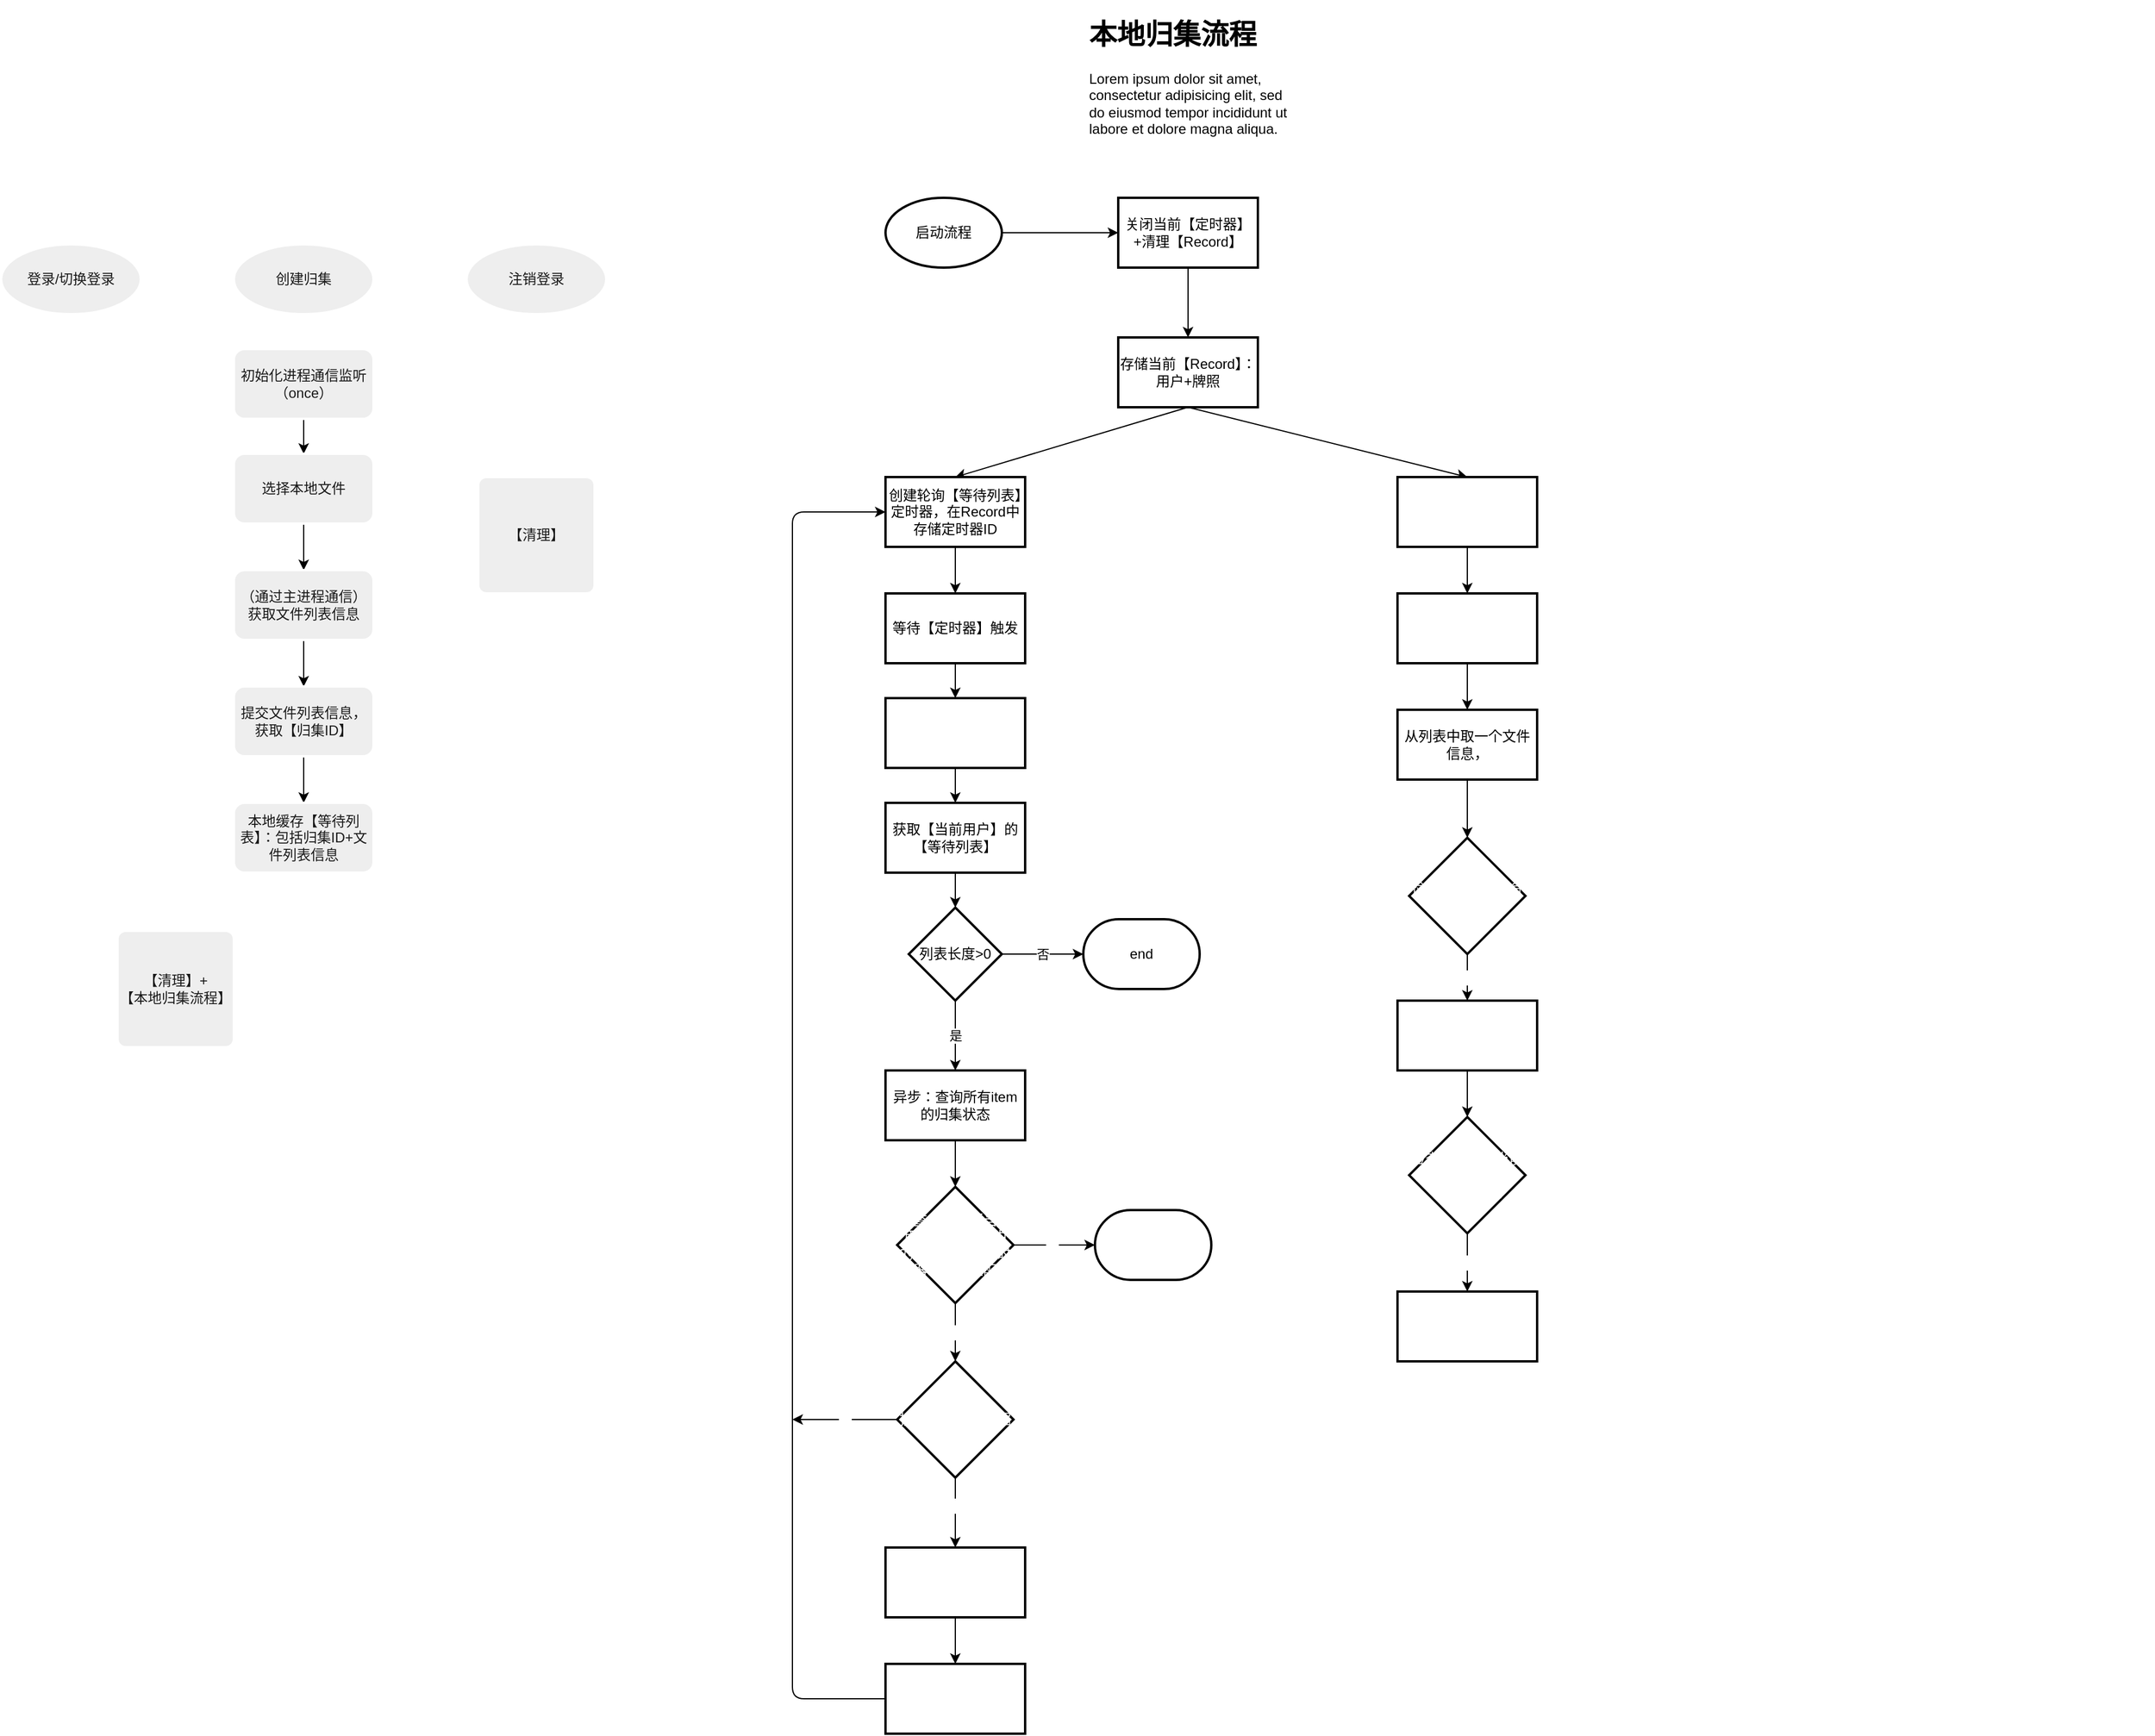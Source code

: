 <mxfile>
    <diagram id="yc0IzqEK58tRtfggVM6u" name="第 1 页">
        <mxGraphModel dx="1808" dy="1973" grid="1" gridSize="10" guides="1" tooltips="1" connect="1" arrows="1" fold="1" page="1" pageScale="1" pageWidth="827" pageHeight="1169" math="0" shadow="0">
            <root>
                <mxCell id="0"/>
                <mxCell id="1" parent="0"/>
                <mxCell id="62" style="edgeStyle=none;html=1;fontColor=#FFFFFF;" edge="1" parent="1" source="2" target="60">
                    <mxGeometry relative="1" as="geometry"/>
                </mxCell>
                <mxCell id="2" value="启动流程" style="strokeWidth=2;html=1;shape=mxgraph.flowchart.start_1;whiteSpace=wrap;" vertex="1" parent="1">
                    <mxGeometry x="80" y="160" width="100" height="60" as="geometry"/>
                </mxCell>
                <mxCell id="3" value="&lt;h1&gt;本地归集流程&lt;/h1&gt;&lt;p&gt;Lorem ipsum dolor sit amet, consectetur adipisicing elit, sed do eiusmod tempor incididunt ut labore et dolore magna aliqua.&lt;/p&gt;" style="text;html=1;strokeColor=none;fillColor=none;spacing=5;spacingTop=-20;whiteSpace=wrap;overflow=hidden;rounded=0;" vertex="1" parent="1">
                    <mxGeometry x="250" width="190" height="120" as="geometry"/>
                </mxCell>
                <mxCell id="36" style="edgeStyle=none;html=1;exitX=0.5;exitY=1;exitDx=0;exitDy=0;entryX=0.5;entryY=0;entryDx=0;entryDy=0;" edge="1" parent="1" source="4" target="7">
                    <mxGeometry relative="1" as="geometry"/>
                </mxCell>
                <mxCell id="59" style="edgeStyle=none;html=1;exitX=0.5;exitY=1;exitDx=0;exitDy=0;entryX=0.5;entryY=0;entryDx=0;entryDy=0;fontColor=#FFFFFF;" edge="1" parent="1" source="4" target="37">
                    <mxGeometry relative="1" as="geometry"/>
                </mxCell>
                <mxCell id="4" value="存储当前【Record】：用户+牌照" style="whiteSpace=wrap;html=1;strokeWidth=2;" vertex="1" parent="1">
                    <mxGeometry x="280" y="280" width="120" height="60" as="geometry"/>
                </mxCell>
                <mxCell id="10" value="" style="edgeStyle=none;html=1;" edge="1" parent="1" source="7" target="77">
                    <mxGeometry relative="1" as="geometry"/>
                </mxCell>
                <mxCell id="7" value="创建轮询【等待列表】定时器，在Record中存储定时器ID" style="whiteSpace=wrap;html=1;strokeWidth=2;" vertex="1" parent="1">
                    <mxGeometry x="80" y="400" width="120" height="60" as="geometry"/>
                </mxCell>
                <mxCell id="13" value="" style="edgeStyle=none;html=1;startArrow=none;" edge="1" parent="1" source="9" target="12">
                    <mxGeometry relative="1" as="geometry">
                        <mxPoint x="150" y="610" as="sourcePoint"/>
                    </mxGeometry>
                </mxCell>
                <mxCell id="41" value="否" style="edgeStyle=none;html=1;" edge="1" parent="1" source="12" target="40">
                    <mxGeometry relative="1" as="geometry"/>
                </mxCell>
                <mxCell id="43" value="是" style="edgeStyle=none;html=1;" edge="1" parent="1" source="12" target="42">
                    <mxGeometry relative="1" as="geometry"/>
                </mxCell>
                <mxCell id="12" value="列表长度&amp;gt;0" style="rhombus;whiteSpace=wrap;html=1;strokeWidth=2;" vertex="1" parent="1">
                    <mxGeometry x="100" y="770" width="80" height="80" as="geometry"/>
                </mxCell>
                <mxCell id="15" value="" style="edgeStyle=orthogonalEdgeStyle;rounded=1;orthogonalLoop=1;jettySize=auto;html=1;labelBackgroundColor=none;strokeColor=#FFFFFF;fontColor=default;" edge="1" parent="1" source="16" target="18">
                    <mxGeometry relative="1" as="geometry"/>
                </mxCell>
                <mxCell id="16" value="创建归集" style="strokeWidth=2;html=1;shape=mxgraph.flowchart.start_1;whiteSpace=wrap;rounded=1;labelBackgroundColor=none;fillColor=#EEEEEE;strokeColor=#FFFFFF;fontColor=#1A1A1A;" vertex="1" parent="1">
                    <mxGeometry x="-480" y="200" width="120" height="60" as="geometry"/>
                </mxCell>
                <mxCell id="17" value="登录/切换登录" style="strokeWidth=2;html=1;shape=mxgraph.flowchart.start_1;whiteSpace=wrap;rounded=1;labelBackgroundColor=none;fillColor=#EEEEEE;strokeColor=#FFFFFF;fontColor=#1A1A1A;" vertex="1" parent="1">
                    <mxGeometry x="-680" y="200" width="120" height="60" as="geometry"/>
                </mxCell>
                <mxCell id="27" value="" style="edgeStyle=none;html=1;" edge="1" parent="1" source="18" target="26">
                    <mxGeometry relative="1" as="geometry"/>
                </mxCell>
                <mxCell id="18" value="初始化进程通信监听（once）" style="whiteSpace=wrap;html=1;strokeWidth=2;rounded=1;labelBackgroundColor=none;fillColor=#EEEEEE;strokeColor=#FFFFFF;fontColor=#1A1A1A;" vertex="1" parent="1">
                    <mxGeometry x="-480" y="290" width="120" height="60" as="geometry"/>
                </mxCell>
                <mxCell id="21" value="【清理】+&lt;br&gt;【本地归集流程】" style="rounded=1;whiteSpace=wrap;html=1;absoluteArcSize=1;arcSize=14;strokeWidth=2;align=center;labelBackgroundColor=none;fillColor=#EEEEEE;strokeColor=#FFFFFF;fontColor=#1A1A1A;" vertex="1" parent="1">
                    <mxGeometry x="-580" y="790" width="100" height="100" as="geometry"/>
                </mxCell>
                <mxCell id="22" style="edgeStyle=orthogonalEdgeStyle;rounded=1;orthogonalLoop=1;jettySize=auto;html=1;align=center;labelBackgroundColor=none;strokeColor=#FFFFFF;fontColor=default;" edge="1" parent="1" source="23" target="24">
                    <mxGeometry relative="1" as="geometry"/>
                </mxCell>
                <mxCell id="23" value="注销登录" style="strokeWidth=2;html=1;shape=mxgraph.flowchart.start_1;whiteSpace=wrap;rounded=1;labelBackgroundColor=none;fillColor=#EEEEEE;strokeColor=#FFFFFF;fontColor=#1A1A1A;" vertex="1" parent="1">
                    <mxGeometry x="-280" y="200" width="120" height="60" as="geometry"/>
                </mxCell>
                <mxCell id="24" value="【清理】" style="rounded=1;whiteSpace=wrap;html=1;absoluteArcSize=1;arcSize=14;strokeWidth=2;align=center;labelBackgroundColor=none;fillColor=#EEEEEE;strokeColor=#FFFFFF;fontColor=#1A1A1A;" vertex="1" parent="1">
                    <mxGeometry x="-270" y="400" width="100" height="100" as="geometry"/>
                </mxCell>
                <mxCell id="25" value="&lt;h1&gt;【本地归集流程】触发场景&lt;/h1&gt;&lt;p&gt;1.登录/切换用户；2.创建归集；3.注销登录&lt;/p&gt;" style="text;html=1;strokeColor=none;fillColor=none;spacing=5;spacingTop=-20;whiteSpace=wrap;overflow=hidden;rounded=1;align=center;labelBackgroundColor=none;fontColor=#FFFFFF;" vertex="1" parent="1">
                    <mxGeometry x="-630" width="450" height="90" as="geometry"/>
                </mxCell>
                <mxCell id="30" value="" style="edgeStyle=none;html=1;" edge="1" parent="1" source="26" target="29">
                    <mxGeometry relative="1" as="geometry"/>
                </mxCell>
                <mxCell id="26" value="选择本地文件" style="whiteSpace=wrap;html=1;fillColor=#EEEEEE;strokeColor=#FFFFFF;fontColor=#1A1A1A;strokeWidth=2;rounded=1;labelBackgroundColor=none;" vertex="1" parent="1">
                    <mxGeometry x="-480" y="380" width="120" height="60" as="geometry"/>
                </mxCell>
                <mxCell id="32" value="" style="edgeStyle=none;html=1;" edge="1" parent="1" source="29" target="31">
                    <mxGeometry relative="1" as="geometry"/>
                </mxCell>
                <mxCell id="29" value="（通过主进程通信）获取文件列表信息" style="whiteSpace=wrap;html=1;fillColor=#EEEEEE;strokeColor=#FFFFFF;fontColor=#1A1A1A;strokeWidth=2;rounded=1;labelBackgroundColor=none;" vertex="1" parent="1">
                    <mxGeometry x="-480" y="480" width="120" height="60" as="geometry"/>
                </mxCell>
                <mxCell id="34" style="edgeStyle=none;html=1;" edge="1" parent="1" source="31" target="33">
                    <mxGeometry relative="1" as="geometry"/>
                </mxCell>
                <mxCell id="31" value="提交文件列表信息，获取【归集ID】" style="whiteSpace=wrap;html=1;fillColor=#EEEEEE;strokeColor=#FFFFFF;fontColor=#1A1A1A;strokeWidth=2;rounded=1;labelBackgroundColor=none;" vertex="1" parent="1">
                    <mxGeometry x="-480" y="580" width="120" height="60" as="geometry"/>
                </mxCell>
                <mxCell id="33" value="本地缓存【等待列表】：包括归集ID+文件列表信息" style="whiteSpace=wrap;html=1;fillColor=#EEEEEE;strokeColor=#FFFFFF;fontColor=#1A1A1A;strokeWidth=2;rounded=1;labelBackgroundColor=none;" vertex="1" parent="1">
                    <mxGeometry x="-480" y="680" width="120" height="60" as="geometry"/>
                </mxCell>
                <mxCell id="65" value="" style="edgeStyle=none;html=1;fontColor=#FFFFFF;" edge="1" parent="1" source="37" target="83">
                    <mxGeometry relative="1" as="geometry"/>
                </mxCell>
                <mxCell id="37" value="&lt;span style=&quot;color: rgb(255, 255, 255);&quot;&gt;获取【当前用户】：&lt;/span&gt;&lt;br style=&quot;color: rgb(255, 255, 255);&quot;&gt;&lt;span style=&quot;color: rgb(255, 255, 255);&quot;&gt;用户id+牌照&lt;/span&gt;" style="whiteSpace=wrap;html=1;strokeWidth=2;" vertex="1" parent="1">
                    <mxGeometry x="520" y="400" width="120" height="60" as="geometry"/>
                </mxCell>
                <mxCell id="40" value="end" style="strokeWidth=2;html=1;shape=mxgraph.flowchart.terminator;whiteSpace=wrap;" vertex="1" parent="1">
                    <mxGeometry x="250" y="780" width="100" height="60" as="geometry"/>
                </mxCell>
                <mxCell id="45" value="" style="edgeStyle=none;html=1;" edge="1" parent="1" source="42" target="81">
                    <mxGeometry relative="1" as="geometry">
                        <mxPoint x="150" y="910" as="targetPoint"/>
                    </mxGeometry>
                </mxCell>
                <mxCell id="42" value="异步：查询所有item的归集状态" style="whiteSpace=wrap;html=1;strokeWidth=2;" vertex="1" parent="1">
                    <mxGeometry x="80" y="910" width="120" height="60" as="geometry"/>
                </mxCell>
                <mxCell id="47" style="edgeStyle=none;html=1;fontColor=#FFFFFF;exitX=1;exitY=0.5;exitDx=0;exitDy=0;exitPerimeter=0;" edge="1" parent="1" source="81" target="46">
                    <mxGeometry relative="1" as="geometry">
                        <mxPoint x="180" y="970" as="sourcePoint"/>
                    </mxGeometry>
                </mxCell>
                <mxCell id="48" value="否" style="edgeLabel;html=1;align=center;verticalAlign=middle;resizable=0;points=[];fontColor=#FFFFFF;" vertex="1" connectable="0" parent="47">
                    <mxGeometry x="-0.07" y="-1" relative="1" as="geometry">
                        <mxPoint as="offset"/>
                    </mxGeometry>
                </mxCell>
                <mxCell id="50" value="是" style="edgeStyle=none;html=1;fontColor=#FFFFFF;" edge="1" parent="1" source="81" target="51">
                    <mxGeometry relative="1" as="geometry">
                        <mxPoint x="140" y="1010" as="sourcePoint"/>
                        <mxPoint x="140" y="1080" as="targetPoint"/>
                    </mxGeometry>
                </mxCell>
                <mxCell id="46" value="end" style="strokeWidth=2;html=1;shape=mxgraph.flowchart.terminator;whiteSpace=wrap;fontColor=#FFFFFF;" vertex="1" parent="1">
                    <mxGeometry x="260" y="1030" width="100" height="60" as="geometry"/>
                </mxCell>
                <mxCell id="53" value="" style="edgeStyle=none;html=1;fontColor=#FFFFFF;" edge="1" parent="1" source="51" target="52">
                    <mxGeometry relative="1" as="geometry"/>
                </mxCell>
                <mxCell id="54" value="是" style="edgeLabel;html=1;align=center;verticalAlign=middle;resizable=0;points=[];fontColor=#FFFFFF;" vertex="1" connectable="0" parent="53">
                    <mxGeometry x="-0.22" y="2" relative="1" as="geometry">
                        <mxPoint as="offset"/>
                    </mxGeometry>
                </mxCell>
                <mxCell id="58" value="否" style="edgeStyle=none;html=1;fontColor=#FFFFFF;" edge="1" parent="1" source="51">
                    <mxGeometry relative="1" as="geometry">
                        <mxPoint y="1210" as="targetPoint"/>
                    </mxGeometry>
                </mxCell>
                <mxCell id="51" value="接口正常返回数据" style="strokeWidth=2;html=1;shape=mxgraph.flowchart.decision;whiteSpace=wrap;fontColor=#FFFFFF;" vertex="1" parent="1">
                    <mxGeometry x="90" y="1160" width="100" height="100" as="geometry"/>
                </mxCell>
                <mxCell id="56" value="" style="edgeStyle=none;html=1;fontColor=#FFFFFF;" edge="1" parent="1" source="52" target="55">
                    <mxGeometry relative="1" as="geometry"/>
                </mxCell>
                <mxCell id="52" value="将item移除【等待队列】并更新" style="whiteSpace=wrap;html=1;fontColor=#FFFFFF;strokeWidth=2;" vertex="1" parent="1">
                    <mxGeometry x="80" y="1320" width="120" height="60" as="geometry"/>
                </mxCell>
                <mxCell id="57" style="edgeStyle=none;html=1;exitX=0;exitY=0.5;exitDx=0;exitDy=0;fontColor=#FFFFFF;entryX=0;entryY=0.5;entryDx=0;entryDy=0;" edge="1" parent="1" source="55" target="7">
                    <mxGeometry relative="1" as="geometry">
                        <mxPoint y="770" as="targetPoint"/>
                        <Array as="points">
                            <mxPoint y="1450"/>
                            <mxPoint y="430"/>
                        </Array>
                    </mxGeometry>
                </mxCell>
                <mxCell id="55" value="对比处理数据，加入【上传队列】" style="whiteSpace=wrap;html=1;fontColor=#FFFFFF;strokeWidth=2;" vertex="1" parent="1">
                    <mxGeometry x="80" y="1420" width="120" height="60" as="geometry"/>
                </mxCell>
                <mxCell id="61" value="" style="edgeStyle=none;html=1;fontColor=#FFFFFF;" edge="1" parent="1" source="60" target="4">
                    <mxGeometry relative="1" as="geometry"/>
                </mxCell>
                <mxCell id="60" value="关闭当前【定时器】+清理【Record】" style="whiteSpace=wrap;html=1;strokeWidth=2;" vertex="1" parent="1">
                    <mxGeometry x="280" y="160" width="120" height="60" as="geometry"/>
                </mxCell>
                <mxCell id="63" value="&lt;h1&gt;Q&amp;amp;A&amp;amp;note&lt;/h1&gt;&lt;p&gt;note1：【等待队列】已归集任务为单位，【上传队列】以文件为单位，每个单位中加入了【归集ID】，用户后续更改状态&lt;/p&gt;&lt;p&gt;Q：为什么在接口完成后检查用户是否匹配？&lt;/p&gt;&lt;p&gt;A：因为所有异步操作，是无法保证随【定时器】的清除而清除，从而可能导致重复的操作&lt;/p&gt;&lt;p&gt;Q：【上传队列】为什么没有使用定时器，如何控制重复&lt;/p&gt;&lt;p&gt;A：上传会将item从队列中“取出”，上传失败再重新放回去，所以即时多次启动任务，同一个item也不会被多个任务上传&lt;/p&gt;" style="text;html=1;strokeColor=none;fillColor=none;spacing=5;spacingTop=-20;whiteSpace=wrap;overflow=hidden;rounded=0;fontColor=#FFFFFF;" vertex="1" parent="1">
                    <mxGeometry x="827" y="90" width="343" height="520" as="geometry"/>
                </mxCell>
                <mxCell id="68" style="edgeStyle=none;html=1;fontColor=#FFFFFF;" edge="1" parent="1" source="64" target="67">
                    <mxGeometry relative="1" as="geometry"/>
                </mxCell>
                <mxCell id="64" value="从列表中取一个文件信息，" style="whiteSpace=wrap;html=1;strokeWidth=2;" vertex="1" parent="1">
                    <mxGeometry x="520" y="600" width="120" height="60" as="geometry"/>
                </mxCell>
                <mxCell id="71" value="是" style="edgeStyle=none;html=1;fontColor=#FFFFFF;" edge="1" parent="1" source="67" target="70">
                    <mxGeometry relative="1" as="geometry"/>
                </mxCell>
                <mxCell id="67" value="检验文件是否符合规范" style="strokeWidth=2;html=1;shape=mxgraph.flowchart.decision;whiteSpace=wrap;fontColor=#FFFFFF;" vertex="1" parent="1">
                    <mxGeometry x="530" y="710" width="100" height="100" as="geometry"/>
                </mxCell>
                <mxCell id="73" style="edgeStyle=none;html=1;fontColor=#FFFFFF;" edge="1" parent="1" source="70" target="72">
                    <mxGeometry relative="1" as="geometry"/>
                </mxCell>
                <mxCell id="70" value="异步：上传文件" style="whiteSpace=wrap;html=1;fontColor=#FFFFFF;strokeWidth=2;" vertex="1" parent="1">
                    <mxGeometry x="520" y="850" width="120" height="60" as="geometry"/>
                </mxCell>
                <mxCell id="76" value="是" style="edgeStyle=none;html=1;fontColor=#FFFFFF;" edge="1" parent="1" source="72" target="74">
                    <mxGeometry relative="1" as="geometry"/>
                </mxCell>
                <mxCell id="72" value="检查入参的【当前用户】与Store中的是否匹配" style="strokeWidth=2;html=1;shape=mxgraph.flowchart.decision;whiteSpace=wrap;fontColor=#FFFFFF;" vertex="1" parent="1">
                    <mxGeometry x="530" y="950" width="100" height="100" as="geometry"/>
                </mxCell>
                <mxCell id="74" value="" style="whiteSpace=wrap;html=1;fontColor=#FFFFFF;strokeWidth=2;" vertex="1" parent="1">
                    <mxGeometry x="520" y="1100" width="120" height="60" as="geometry"/>
                </mxCell>
                <mxCell id="79" style="edgeStyle=none;html=1;fontColor=#FFFFFF;" edge="1" parent="1" source="77" target="78">
                    <mxGeometry relative="1" as="geometry"/>
                </mxCell>
                <mxCell id="77" value="等待【定时器】触发" style="whiteSpace=wrap;html=1;strokeWidth=2;" vertex="1" parent="1">
                    <mxGeometry x="80" y="500" width="120" height="60" as="geometry"/>
                </mxCell>
                <mxCell id="80" style="edgeStyle=none;html=1;fontColor=#FFFFFF;" edge="1" parent="1" source="78" target="9">
                    <mxGeometry relative="1" as="geometry"/>
                </mxCell>
                <mxCell id="78" value="获取【当前用户】：&lt;br style=&quot;&quot;&gt;用户id+牌照" style="whiteSpace=wrap;html=1;strokeWidth=2;fontColor=#FFFFFF;" vertex="1" parent="1">
                    <mxGeometry x="80" y="590" width="120" height="60" as="geometry"/>
                </mxCell>
                <mxCell id="81" value="检查入参的【当前用户】与Store中的是否匹配，定时器ID是否匹配" style="strokeWidth=2;html=1;shape=mxgraph.flowchart.decision;whiteSpace=wrap;fontColor=#FFFFFF;" vertex="1" parent="1">
                    <mxGeometry x="90" y="1010" width="100" height="100" as="geometry"/>
                </mxCell>
                <mxCell id="9" value="获取【当前用户】的【等待列表】" style="whiteSpace=wrap;html=1;strokeWidth=2;" vertex="1" parent="1">
                    <mxGeometry x="80" y="680" width="120" height="60" as="geometry"/>
                </mxCell>
                <mxCell id="84" style="edgeStyle=none;html=1;fontColor=#FFFFFF;" edge="1" parent="1" source="83" target="64">
                    <mxGeometry relative="1" as="geometry"/>
                </mxCell>
                <mxCell id="83" value="获取【当前用户】的【上传队列】" style="whiteSpace=wrap;html=1;strokeWidth=2;fontColor=#FFFFFF;" vertex="1" parent="1">
                    <mxGeometry x="520" y="500" width="120" height="60" as="geometry"/>
                </mxCell>
            </root>
        </mxGraphModel>
    </diagram>
</mxfile>
